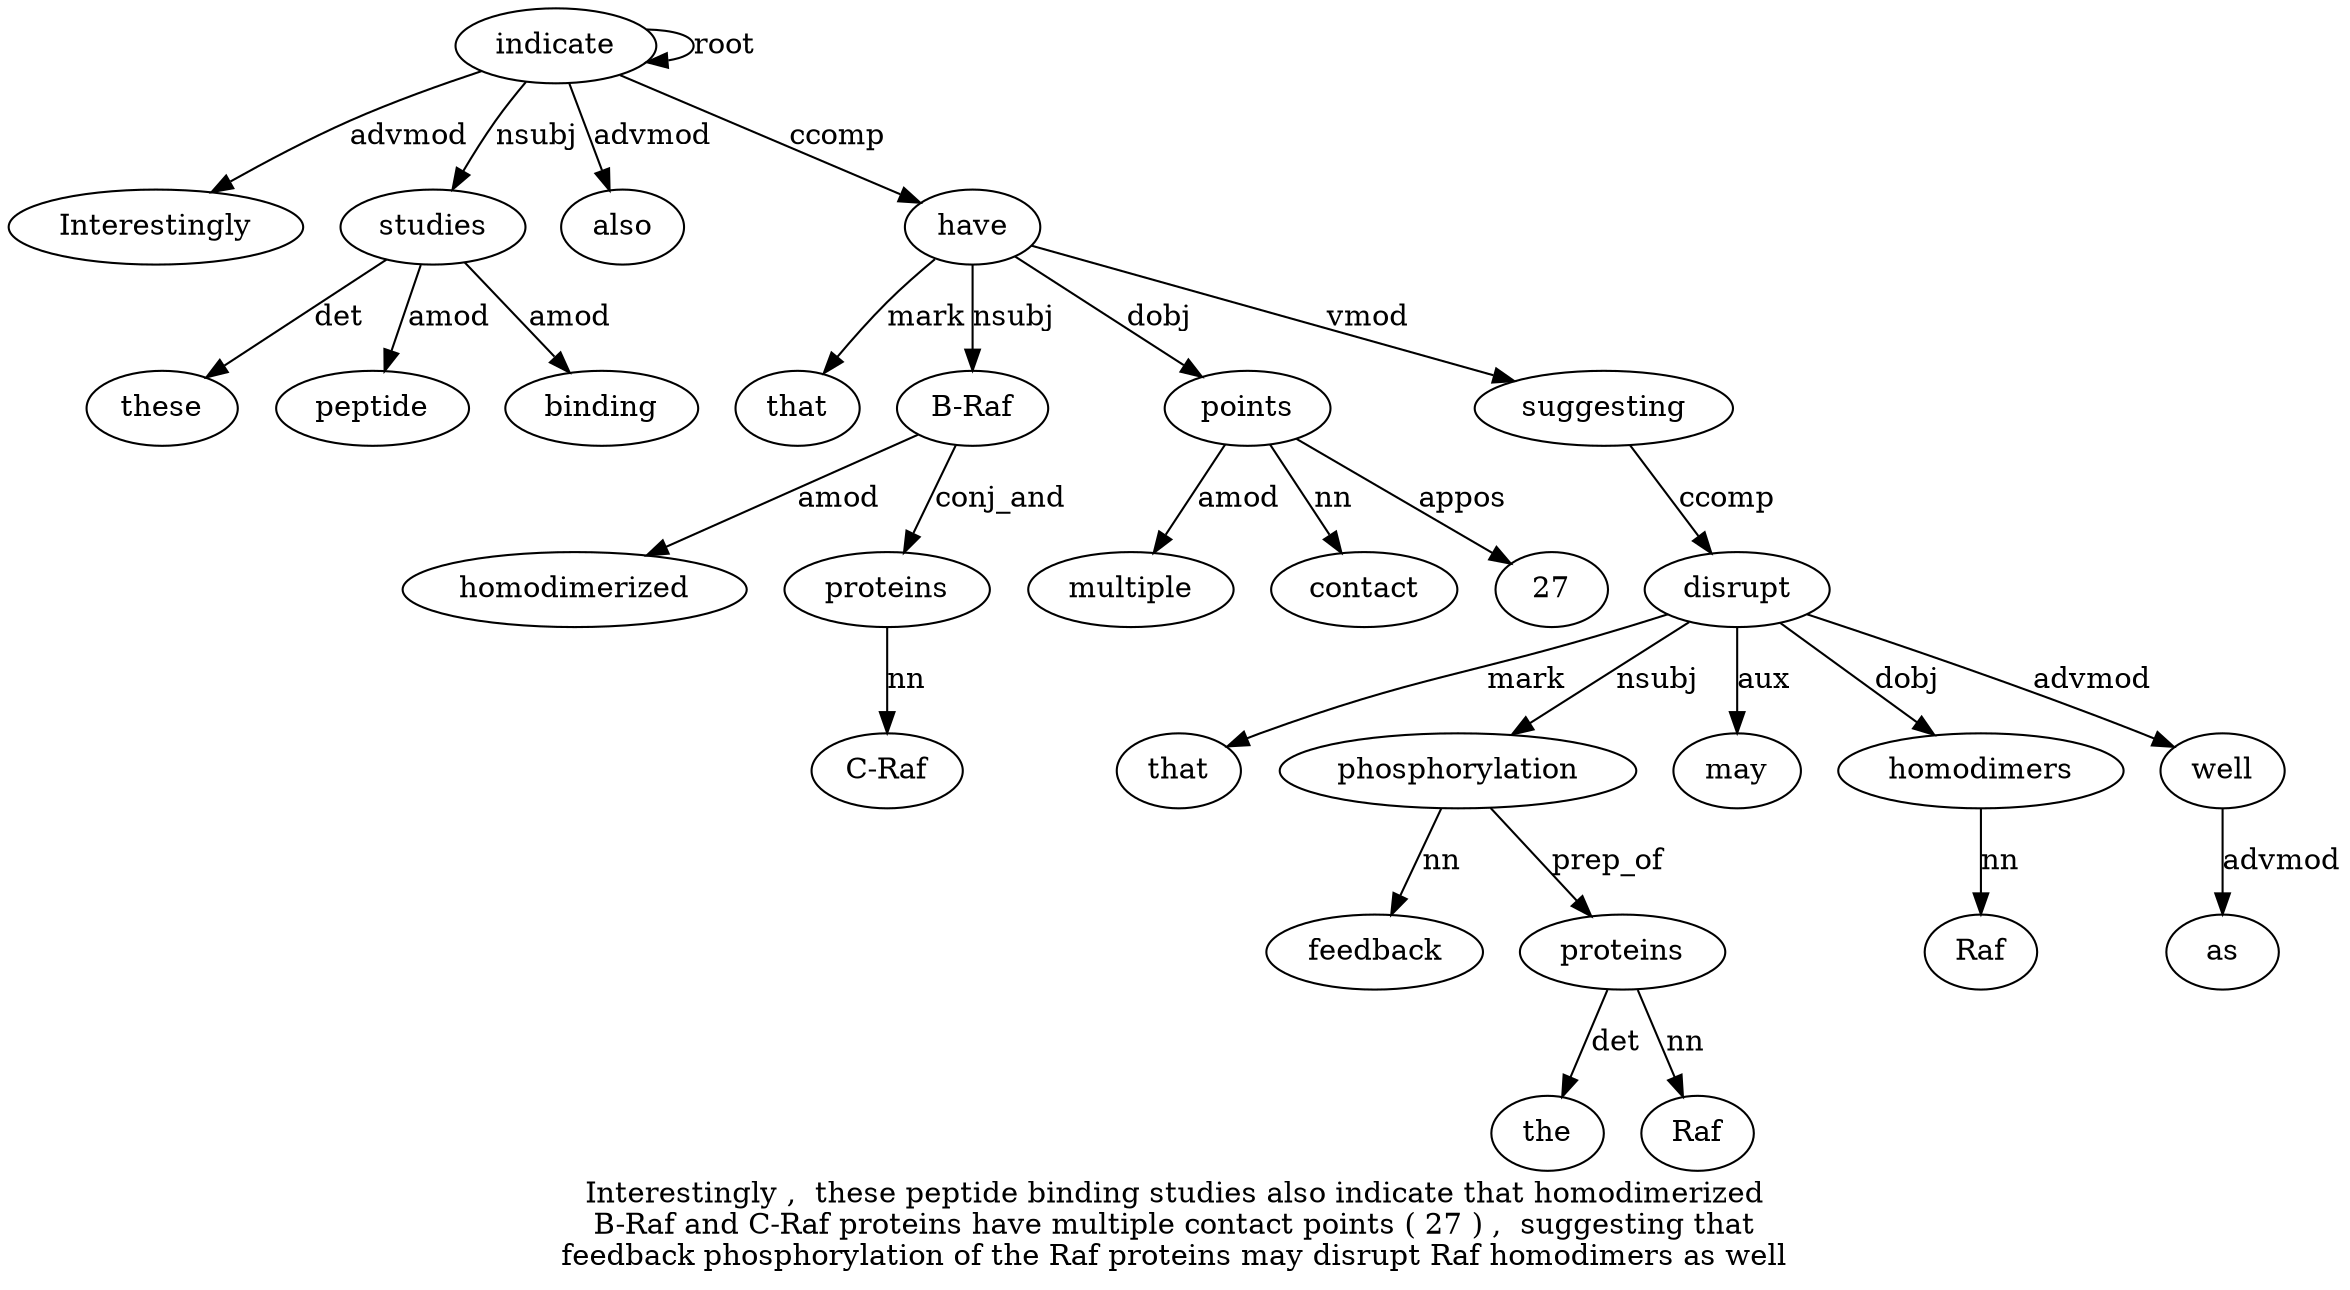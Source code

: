 digraph "Interestingly ,  these peptide binding studies also indicate that homodimerized B-Raf and C-Raf proteins have multiple contact points ( 27 ) ,  suggesting that feedback phosphorylation of the Raf proteins may disrupt Raf homodimers as well" {
label="Interestingly ,  these peptide binding studies also indicate that homodimerized
B-Raf and C-Raf proteins have multiple contact points ( 27 ) ,  suggesting that
feedback phosphorylation of the Raf proteins may disrupt Raf homodimers as well";
indicate8 [style=filled, fillcolor=white, label=indicate];
Interestingly1 [style=filled, fillcolor=white, label=Interestingly];
indicate8 -> Interestingly1  [label=advmod];
studies6 [style=filled, fillcolor=white, label=studies];
these3 [style=filled, fillcolor=white, label=these];
studies6 -> these3  [label=det];
peptide4 [style=filled, fillcolor=white, label=peptide];
studies6 -> peptide4  [label=amod];
binding5 [style=filled, fillcolor=white, label=binding];
studies6 -> binding5  [label=amod];
indicate8 -> studies6  [label=nsubj];
also7 [style=filled, fillcolor=white, label=also];
indicate8 -> also7  [label=advmod];
indicate8 -> indicate8  [label=root];
have15 [style=filled, fillcolor=white, label=have];
that9 [style=filled, fillcolor=white, label=that];
have15 -> that9  [label=mark];
"B-Raf11" [style=filled, fillcolor=white, label="B-Raf"];
homodimerized10 [style=filled, fillcolor=white, label=homodimerized];
"B-Raf11" -> homodimerized10  [label=amod];
have15 -> "B-Raf11"  [label=nsubj];
proteins14 [style=filled, fillcolor=white, label=proteins];
"C-Raf13" [style=filled, fillcolor=white, label="C-Raf"];
proteins14 -> "C-Raf13"  [label=nn];
"B-Raf11" -> proteins14  [label=conj_and];
indicate8 -> have15  [label=ccomp];
points18 [style=filled, fillcolor=white, label=points];
multiple16 [style=filled, fillcolor=white, label=multiple];
points18 -> multiple16  [label=amod];
contact17 [style=filled, fillcolor=white, label=contact];
points18 -> contact17  [label=nn];
have15 -> points18  [label=dobj];
2720 [style=filled, fillcolor=white, label=27];
points18 -> 2720  [label=appos];
suggesting23 [style=filled, fillcolor=white, label=suggesting];
have15 -> suggesting23  [label=vmod];
disrupt32 [style=filled, fillcolor=white, label=disrupt];
that24 [style=filled, fillcolor=white, label=that];
disrupt32 -> that24  [label=mark];
phosphorylation26 [style=filled, fillcolor=white, label=phosphorylation];
feedback25 [style=filled, fillcolor=white, label=feedback];
phosphorylation26 -> feedback25  [label=nn];
disrupt32 -> phosphorylation26  [label=nsubj];
proteins30 [style=filled, fillcolor=white, label=proteins];
the28 [style=filled, fillcolor=white, label=the];
proteins30 -> the28  [label=det];
Raf29 [style=filled, fillcolor=white, label=Raf];
proteins30 -> Raf29  [label=nn];
phosphorylation26 -> proteins30  [label=prep_of];
may31 [style=filled, fillcolor=white, label=may];
disrupt32 -> may31  [label=aux];
suggesting23 -> disrupt32  [label=ccomp];
homodimers34 [style=filled, fillcolor=white, label=homodimers];
Raf33 [style=filled, fillcolor=white, label=Raf];
homodimers34 -> Raf33  [label=nn];
disrupt32 -> homodimers34  [label=dobj];
well36 [style=filled, fillcolor=white, label=well];
as35 [style=filled, fillcolor=white, label=as];
well36 -> as35  [label=advmod];
disrupt32 -> well36  [label=advmod];
}
